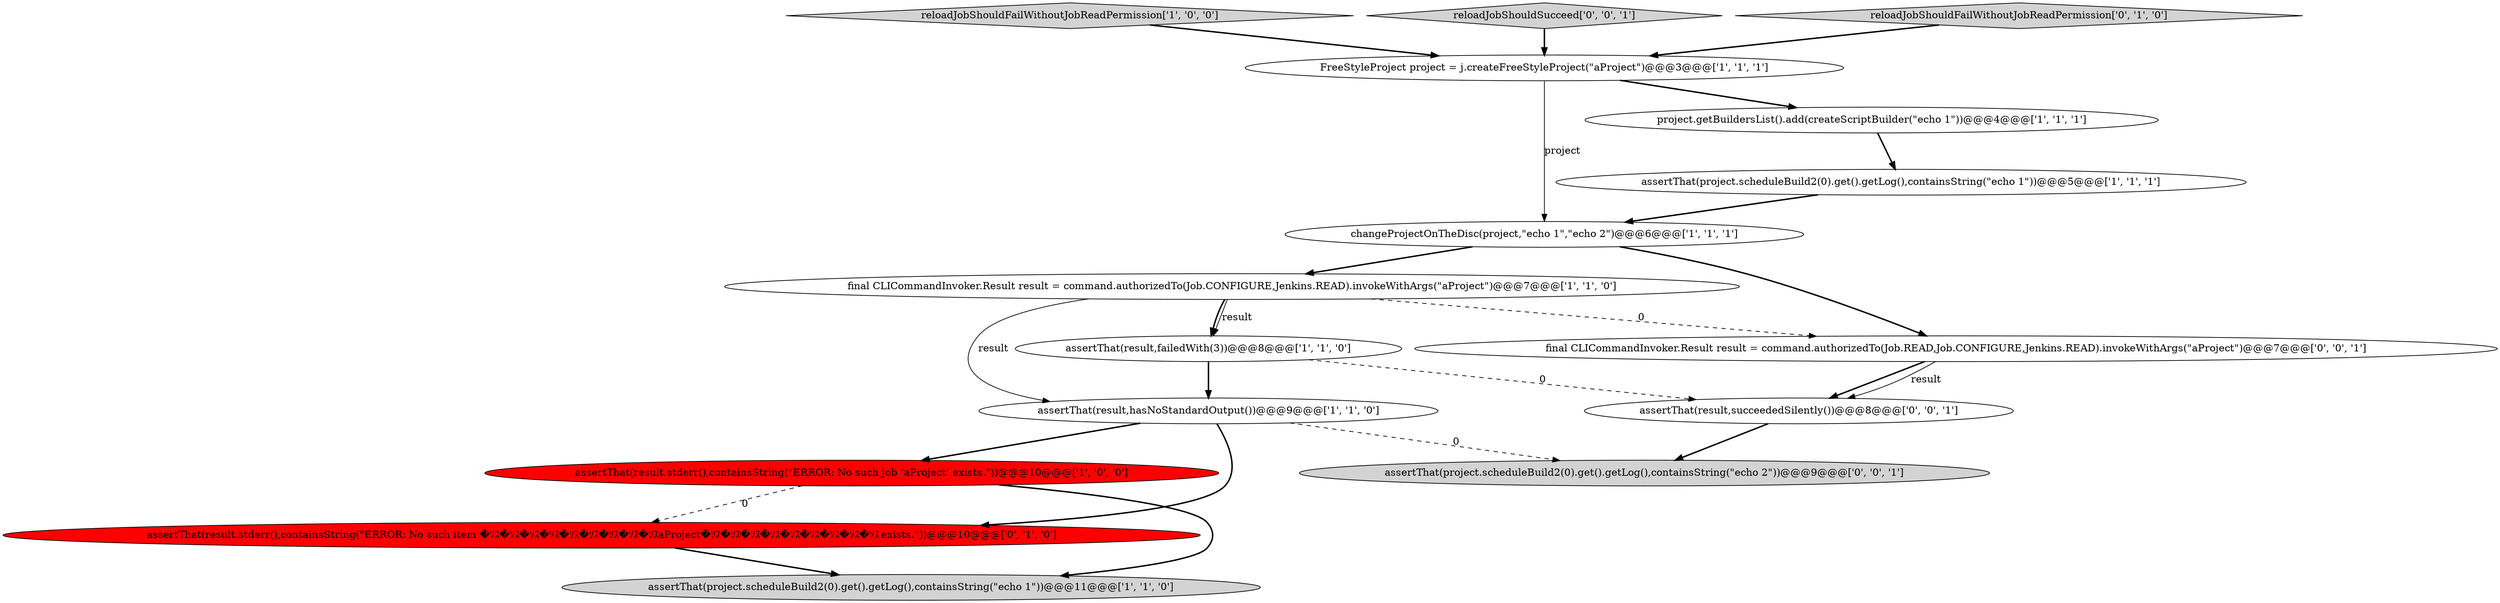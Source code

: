 digraph {
7 [style = filled, label = "assertThat(result.stderr(),containsString(\"ERROR: No such job ‘aProject’ exists.\"))@@@10@@@['1', '0', '0']", fillcolor = red, shape = ellipse image = "AAA1AAABBB1BBB"];
4 [style = filled, label = "assertThat(result,failedWith(3))@@@8@@@['1', '1', '0']", fillcolor = white, shape = ellipse image = "AAA0AAABBB1BBB"];
10 [style = filled, label = "assertThat(result.stderr(),containsString(\"ERROR: No such item �ｿｽ�ｿｽ�ｿｽ�ｿｽ�ｿｽ�ｿｽ�ｿｽ�ｿｽ�ｿｽaProject�ｿｽ�ｿｽ�ｿｽ�ｿｽ�ｿｽ�ｿｽ�ｿｽ�ｿｽ�ｿｽ exists.\"))@@@10@@@['0', '1', '0']", fillcolor = red, shape = ellipse image = "AAA1AAABBB2BBB"];
1 [style = filled, label = "assertThat(result,hasNoStandardOutput())@@@9@@@['1', '1', '0']", fillcolor = white, shape = ellipse image = "AAA0AAABBB1BBB"];
5 [style = filled, label = "final CLICommandInvoker.Result result = command.authorizedTo(Job.CONFIGURE,Jenkins.READ).invokeWithArgs(\"aProject\")@@@7@@@['1', '1', '0']", fillcolor = white, shape = ellipse image = "AAA0AAABBB1BBB"];
3 [style = filled, label = "changeProjectOnTheDisc(project,\"echo 1\",\"echo 2\")@@@6@@@['1', '1', '1']", fillcolor = white, shape = ellipse image = "AAA0AAABBB1BBB"];
8 [style = filled, label = "assertThat(project.scheduleBuild2(0).get().getLog(),containsString(\"echo 1\"))@@@11@@@['1', '1', '0']", fillcolor = lightgray, shape = ellipse image = "AAA0AAABBB1BBB"];
15 [style = filled, label = "assertThat(project.scheduleBuild2(0).get().getLog(),containsString(\"echo 2\"))@@@9@@@['0', '0', '1']", fillcolor = lightgray, shape = ellipse image = "AAA0AAABBB3BBB"];
6 [style = filled, label = "reloadJobShouldFailWithoutJobReadPermission['1', '0', '0']", fillcolor = lightgray, shape = diamond image = "AAA0AAABBB1BBB"];
2 [style = filled, label = "FreeStyleProject project = j.createFreeStyleProject(\"aProject\")@@@3@@@['1', '1', '1']", fillcolor = white, shape = ellipse image = "AAA0AAABBB1BBB"];
9 [style = filled, label = "assertThat(project.scheduleBuild2(0).get().getLog(),containsString(\"echo 1\"))@@@5@@@['1', '1', '1']", fillcolor = white, shape = ellipse image = "AAA0AAABBB1BBB"];
12 [style = filled, label = "reloadJobShouldSucceed['0', '0', '1']", fillcolor = lightgray, shape = diamond image = "AAA0AAABBB3BBB"];
14 [style = filled, label = "final CLICommandInvoker.Result result = command.authorizedTo(Job.READ,Job.CONFIGURE,Jenkins.READ).invokeWithArgs(\"aProject\")@@@7@@@['0', '0', '1']", fillcolor = white, shape = ellipse image = "AAA0AAABBB3BBB"];
13 [style = filled, label = "assertThat(result,succeededSilently())@@@8@@@['0', '0', '1']", fillcolor = white, shape = ellipse image = "AAA0AAABBB3BBB"];
11 [style = filled, label = "reloadJobShouldFailWithoutJobReadPermission['0', '1', '0']", fillcolor = lightgray, shape = diamond image = "AAA0AAABBB2BBB"];
0 [style = filled, label = "project.getBuildersList().add(createScriptBuilder(\"echo 1\"))@@@4@@@['1', '1', '1']", fillcolor = white, shape = ellipse image = "AAA0AAABBB1BBB"];
5->4 [style = solid, label="result"];
0->9 [style = bold, label=""];
5->14 [style = dashed, label="0"];
1->15 [style = dashed, label="0"];
3->14 [style = bold, label=""];
7->8 [style = bold, label=""];
1->7 [style = bold, label=""];
11->2 [style = bold, label=""];
2->3 [style = solid, label="project"];
6->2 [style = bold, label=""];
12->2 [style = bold, label=""];
3->5 [style = bold, label=""];
2->0 [style = bold, label=""];
10->8 [style = bold, label=""];
5->4 [style = bold, label=""];
5->1 [style = solid, label="result"];
9->3 [style = bold, label=""];
7->10 [style = dashed, label="0"];
4->1 [style = bold, label=""];
13->15 [style = bold, label=""];
14->13 [style = bold, label=""];
14->13 [style = solid, label="result"];
4->13 [style = dashed, label="0"];
1->10 [style = bold, label=""];
}
